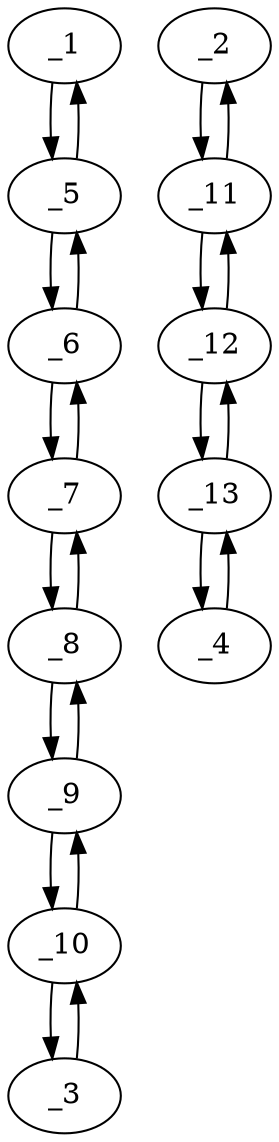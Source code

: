 digraph f1011_06 {
	_1	 [x="134.000000",
		y="89.000000"];
	_5	 [x="116.000000",
		y="89.000000"];
	_1 -> _5	 [angle="3.141593",
		orient="0.000000"];
	_2	 [x="183.000000",
		y="115.000000"];
	_11	 [x="194.000000",
		y="129.000000"];
	_2 -> _11	 [angle="0.904827",
		orient="0.786318"];
	_3	 [x="42.000000",
		y="145.000000"];
	_10	 [x="50.000000",
		y="131.000000"];
	_3 -> _10	 [angle="-1.051650",
		orient="-0.868243"];
	_4	 [x="217.000000",
		y="175.000000"];
	_13	 [x="215.000000",
		y="157.000000"];
	_4 -> _13	 [angle="-1.681454",
		orient="-0.993884"];
	_5 -> _1	 [angle="0.000000",
		orient="0.000000"];
	_6	 [x="108.000000",
		y="102.000000"];
	_5 -> _6	 [angle="2.122451",
		orient="0.851658"];
	_6 -> _5	 [angle="-1.019141",
		orient="-0.851658"];
	_7	 [x="92.000000",
		y="108.000000"];
	_6 -> _7	 [angle="2.782822",
		orient="0.351123"];
	_7 -> _6	 [angle="-0.358771",
		orient="-0.351123"];
	_8	 [x="76.000000",
		y="114.000000"];
	_7 -> _8	 [angle="2.782822",
		orient="0.351123"];
	_8 -> _7	 [angle="-0.358771",
		orient="-0.351123"];
	_9	 [x="60.000000",
		y="120.000000"];
	_8 -> _9	 [angle="2.782822",
		orient="0.351123"];
	_9 -> _8	 [angle="-0.358771",
		orient="-0.351123"];
	_9 -> _10	 [angle="2.308611",
		orient="0.739940"];
	_10 -> _3	 [angle="2.089942",
		orient="0.868243"];
	_10 -> _9	 [angle="-0.832981",
		orient="-0.739940"];
	_11 -> _2	 [angle="-2.236766",
		orient="-0.786318"];
	_12	 [x="206.000000",
		y="141.000000"];
	_11 -> _12	 [angle="0.785398",
		orient="0.707107"];
	_12 -> _11	 [angle="-2.356194",
		orient="-0.707107"];
	_12 -> _13	 [angle="1.058407",
		orient="0.871576"];
	_13 -> _4	 [angle="1.460139",
		orient="0.993884"];
	_13 -> _12	 [angle="-2.083186",
		orient="-0.871576"];
}
